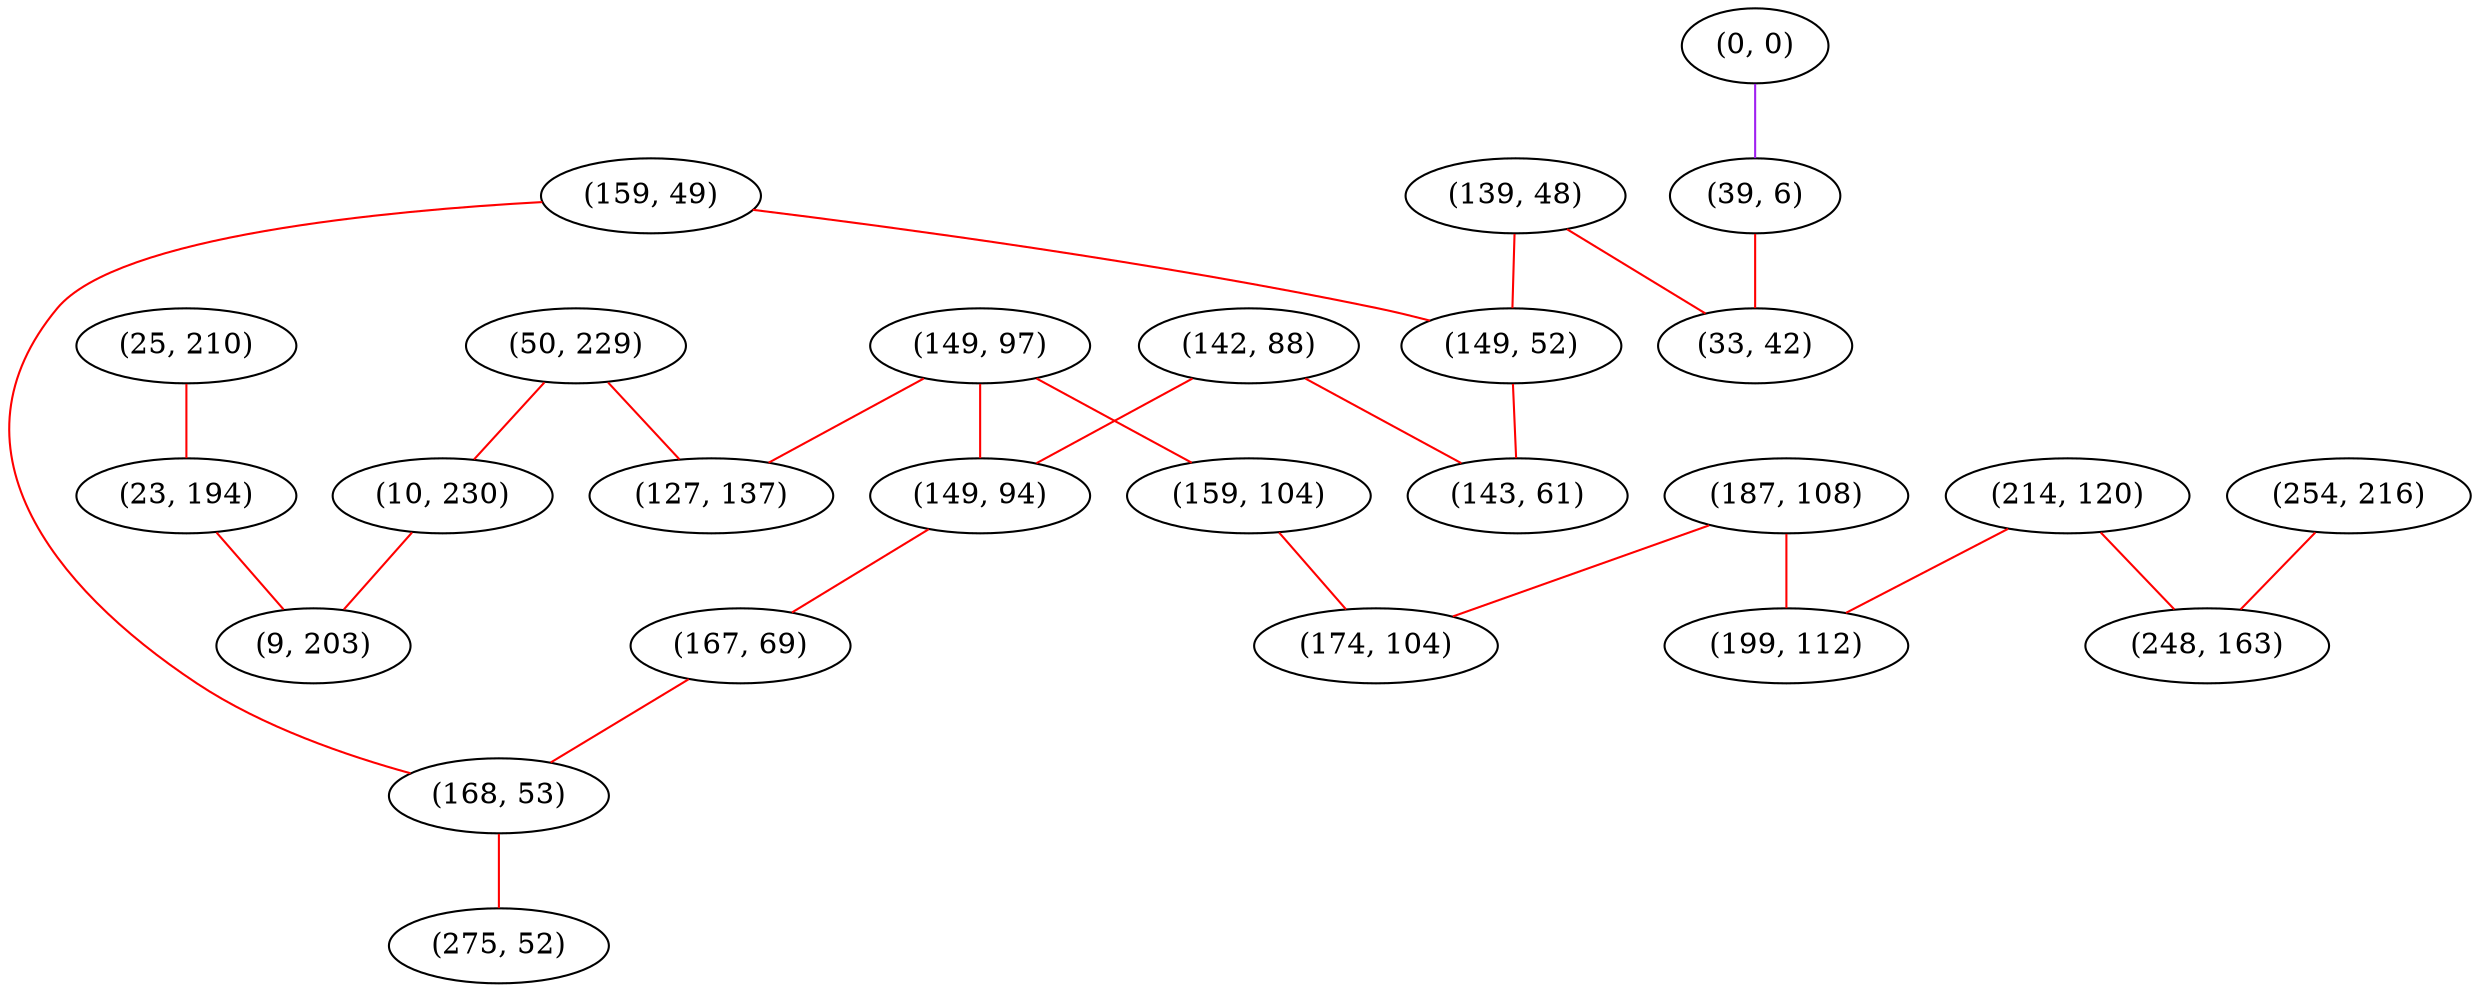 graph "" {
"(25, 210)";
"(149, 97)";
"(142, 88)";
"(149, 94)";
"(139, 48)";
"(50, 229)";
"(159, 49)";
"(167, 69)";
"(149, 52)";
"(0, 0)";
"(159, 104)";
"(39, 6)";
"(168, 53)";
"(143, 61)";
"(254, 216)";
"(214, 120)";
"(127, 137)";
"(10, 230)";
"(187, 108)";
"(23, 194)";
"(248, 163)";
"(9, 203)";
"(199, 112)";
"(33, 42)";
"(275, 52)";
"(174, 104)";
"(25, 210)" -- "(23, 194)"  [color=red, key=0, weight=1];
"(149, 97)" -- "(149, 94)"  [color=red, key=0, weight=1];
"(149, 97)" -- "(159, 104)"  [color=red, key=0, weight=1];
"(149, 97)" -- "(127, 137)"  [color=red, key=0, weight=1];
"(142, 88)" -- "(149, 94)"  [color=red, key=0, weight=1];
"(142, 88)" -- "(143, 61)"  [color=red, key=0, weight=1];
"(149, 94)" -- "(167, 69)"  [color=red, key=0, weight=1];
"(139, 48)" -- "(33, 42)"  [color=red, key=0, weight=1];
"(139, 48)" -- "(149, 52)"  [color=red, key=0, weight=1];
"(50, 229)" -- "(10, 230)"  [color=red, key=0, weight=1];
"(50, 229)" -- "(127, 137)"  [color=red, key=0, weight=1];
"(159, 49)" -- "(149, 52)"  [color=red, key=0, weight=1];
"(159, 49)" -- "(168, 53)"  [color=red, key=0, weight=1];
"(167, 69)" -- "(168, 53)"  [color=red, key=0, weight=1];
"(149, 52)" -- "(143, 61)"  [color=red, key=0, weight=1];
"(0, 0)" -- "(39, 6)"  [color=purple, key=0, weight=4];
"(159, 104)" -- "(174, 104)"  [color=red, key=0, weight=1];
"(39, 6)" -- "(33, 42)"  [color=red, key=0, weight=1];
"(168, 53)" -- "(275, 52)"  [color=red, key=0, weight=1];
"(254, 216)" -- "(248, 163)"  [color=red, key=0, weight=1];
"(214, 120)" -- "(248, 163)"  [color=red, key=0, weight=1];
"(214, 120)" -- "(199, 112)"  [color=red, key=0, weight=1];
"(10, 230)" -- "(9, 203)"  [color=red, key=0, weight=1];
"(187, 108)" -- "(199, 112)"  [color=red, key=0, weight=1];
"(187, 108)" -- "(174, 104)"  [color=red, key=0, weight=1];
"(23, 194)" -- "(9, 203)"  [color=red, key=0, weight=1];
}
